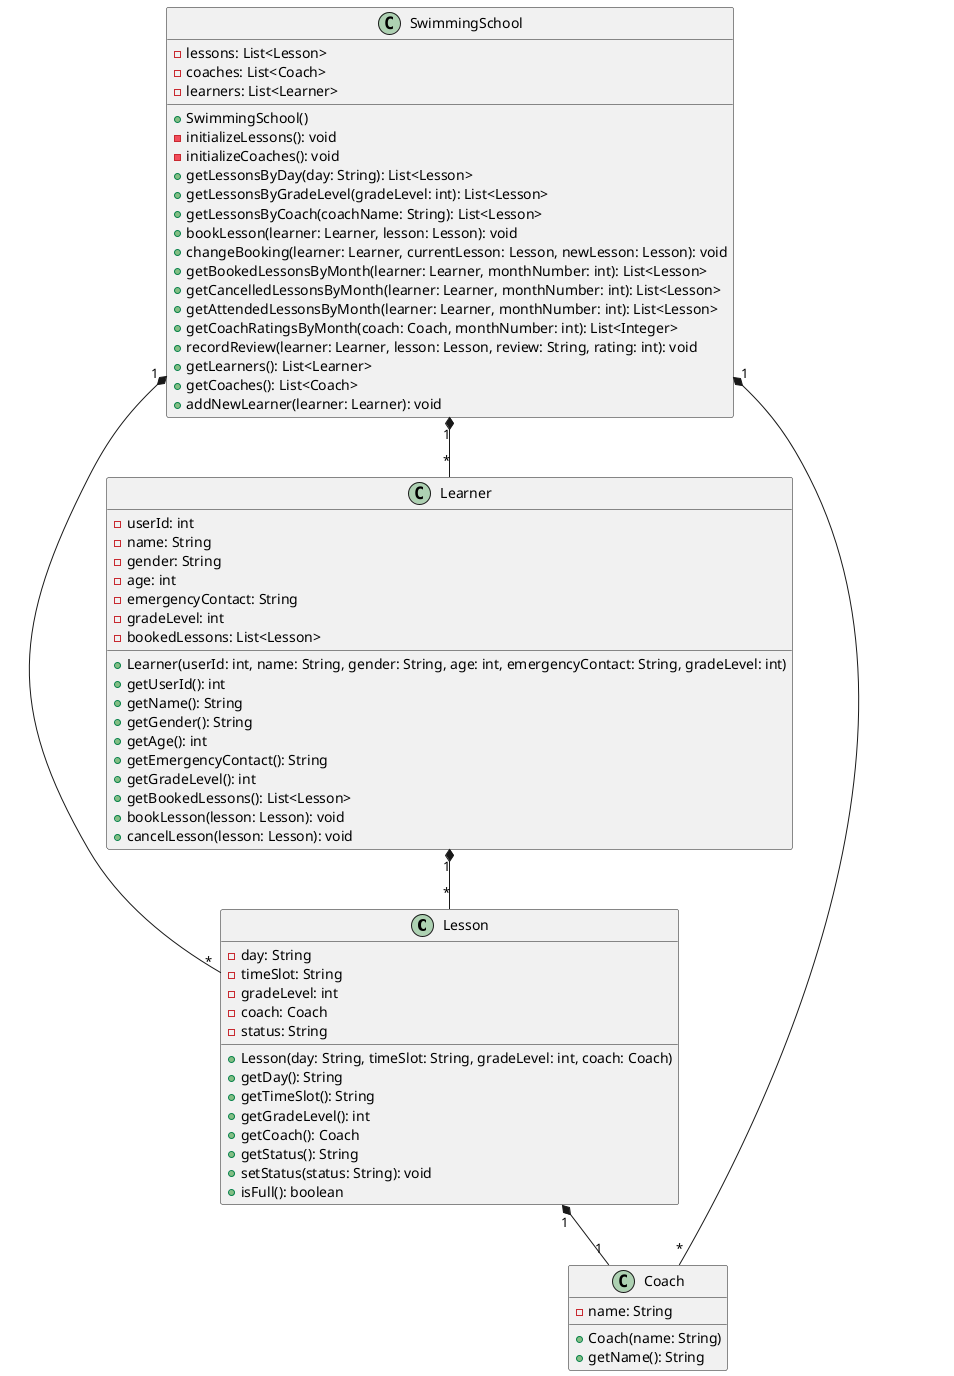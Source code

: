 @startuml
'https://plantuml.com/class-diagram


@startuml

class Lesson {
    - day: String
    - timeSlot: String
    - gradeLevel: int
    - coach: Coach
    - status: String
    + Lesson(day: String, timeSlot: String, gradeLevel: int, coach: Coach)
    + getDay(): String
    + getTimeSlot(): String
    + getGradeLevel(): int
    + getCoach(): Coach
    + getStatus(): String
    + setStatus(status: String): void
    + isFull(): boolean
}

class Coach {
    - name: String
    + Coach(name: String)
    + getName(): String
}

class Learner {
    - userId: int
    - name: String
    - gender: String
    - age: int
    - emergencyContact: String
    - gradeLevel: int
    - bookedLessons: List<Lesson>
    + Learner(userId: int, name: String, gender: String, age: int, emergencyContact: String, gradeLevel: int)
    + getUserId(): int
    + getName(): String
    + getGender(): String
    + getAge(): int
    + getEmergencyContact(): String
    + getGradeLevel(): int
    + getBookedLessons(): List<Lesson>
    + bookLesson(lesson: Lesson): void
    + cancelLesson(lesson: Lesson): void
}

class SwimmingSchool {
    - lessons: List<Lesson>
    - coaches: List<Coach>
    - learners: List<Learner>
    + SwimmingSchool()
    - initializeLessons(): void
    - initializeCoaches(): void
    + getLessonsByDay(day: String): List<Lesson>
    + getLessonsByGradeLevel(gradeLevel: int): List<Lesson>
    + getLessonsByCoach(coachName: String): List<Lesson>
    + bookLesson(learner: Learner, lesson: Lesson): void
    + changeBooking(learner: Learner, currentLesson: Lesson, newLesson: Lesson): void
    + getBookedLessonsByMonth(learner: Learner, monthNumber: int): List<Lesson>
    + getCancelledLessonsByMonth(learner: Learner, monthNumber: int): List<Lesson>
    + getAttendedLessonsByMonth(learner: Learner, monthNumber: int): List<Lesson>
    + getCoachRatingsByMonth(coach: Coach, monthNumber: int): List<Integer>
    + recordReview(learner: Learner, lesson: Lesson, review: String, rating: int): void
    + getLearners(): List<Learner>
    + getCoaches(): List<Coach>
    + addNewLearner(learner: Learner): void
}

Lesson "1" *-- "1" Coach
Learner "1" *-- "*" Lesson
SwimmingSchool "1" *-- "*" Lesson
SwimmingSchool "1" *-- "*" Coach
SwimmingSchool "1" *-- "*" Learner

@enduml



